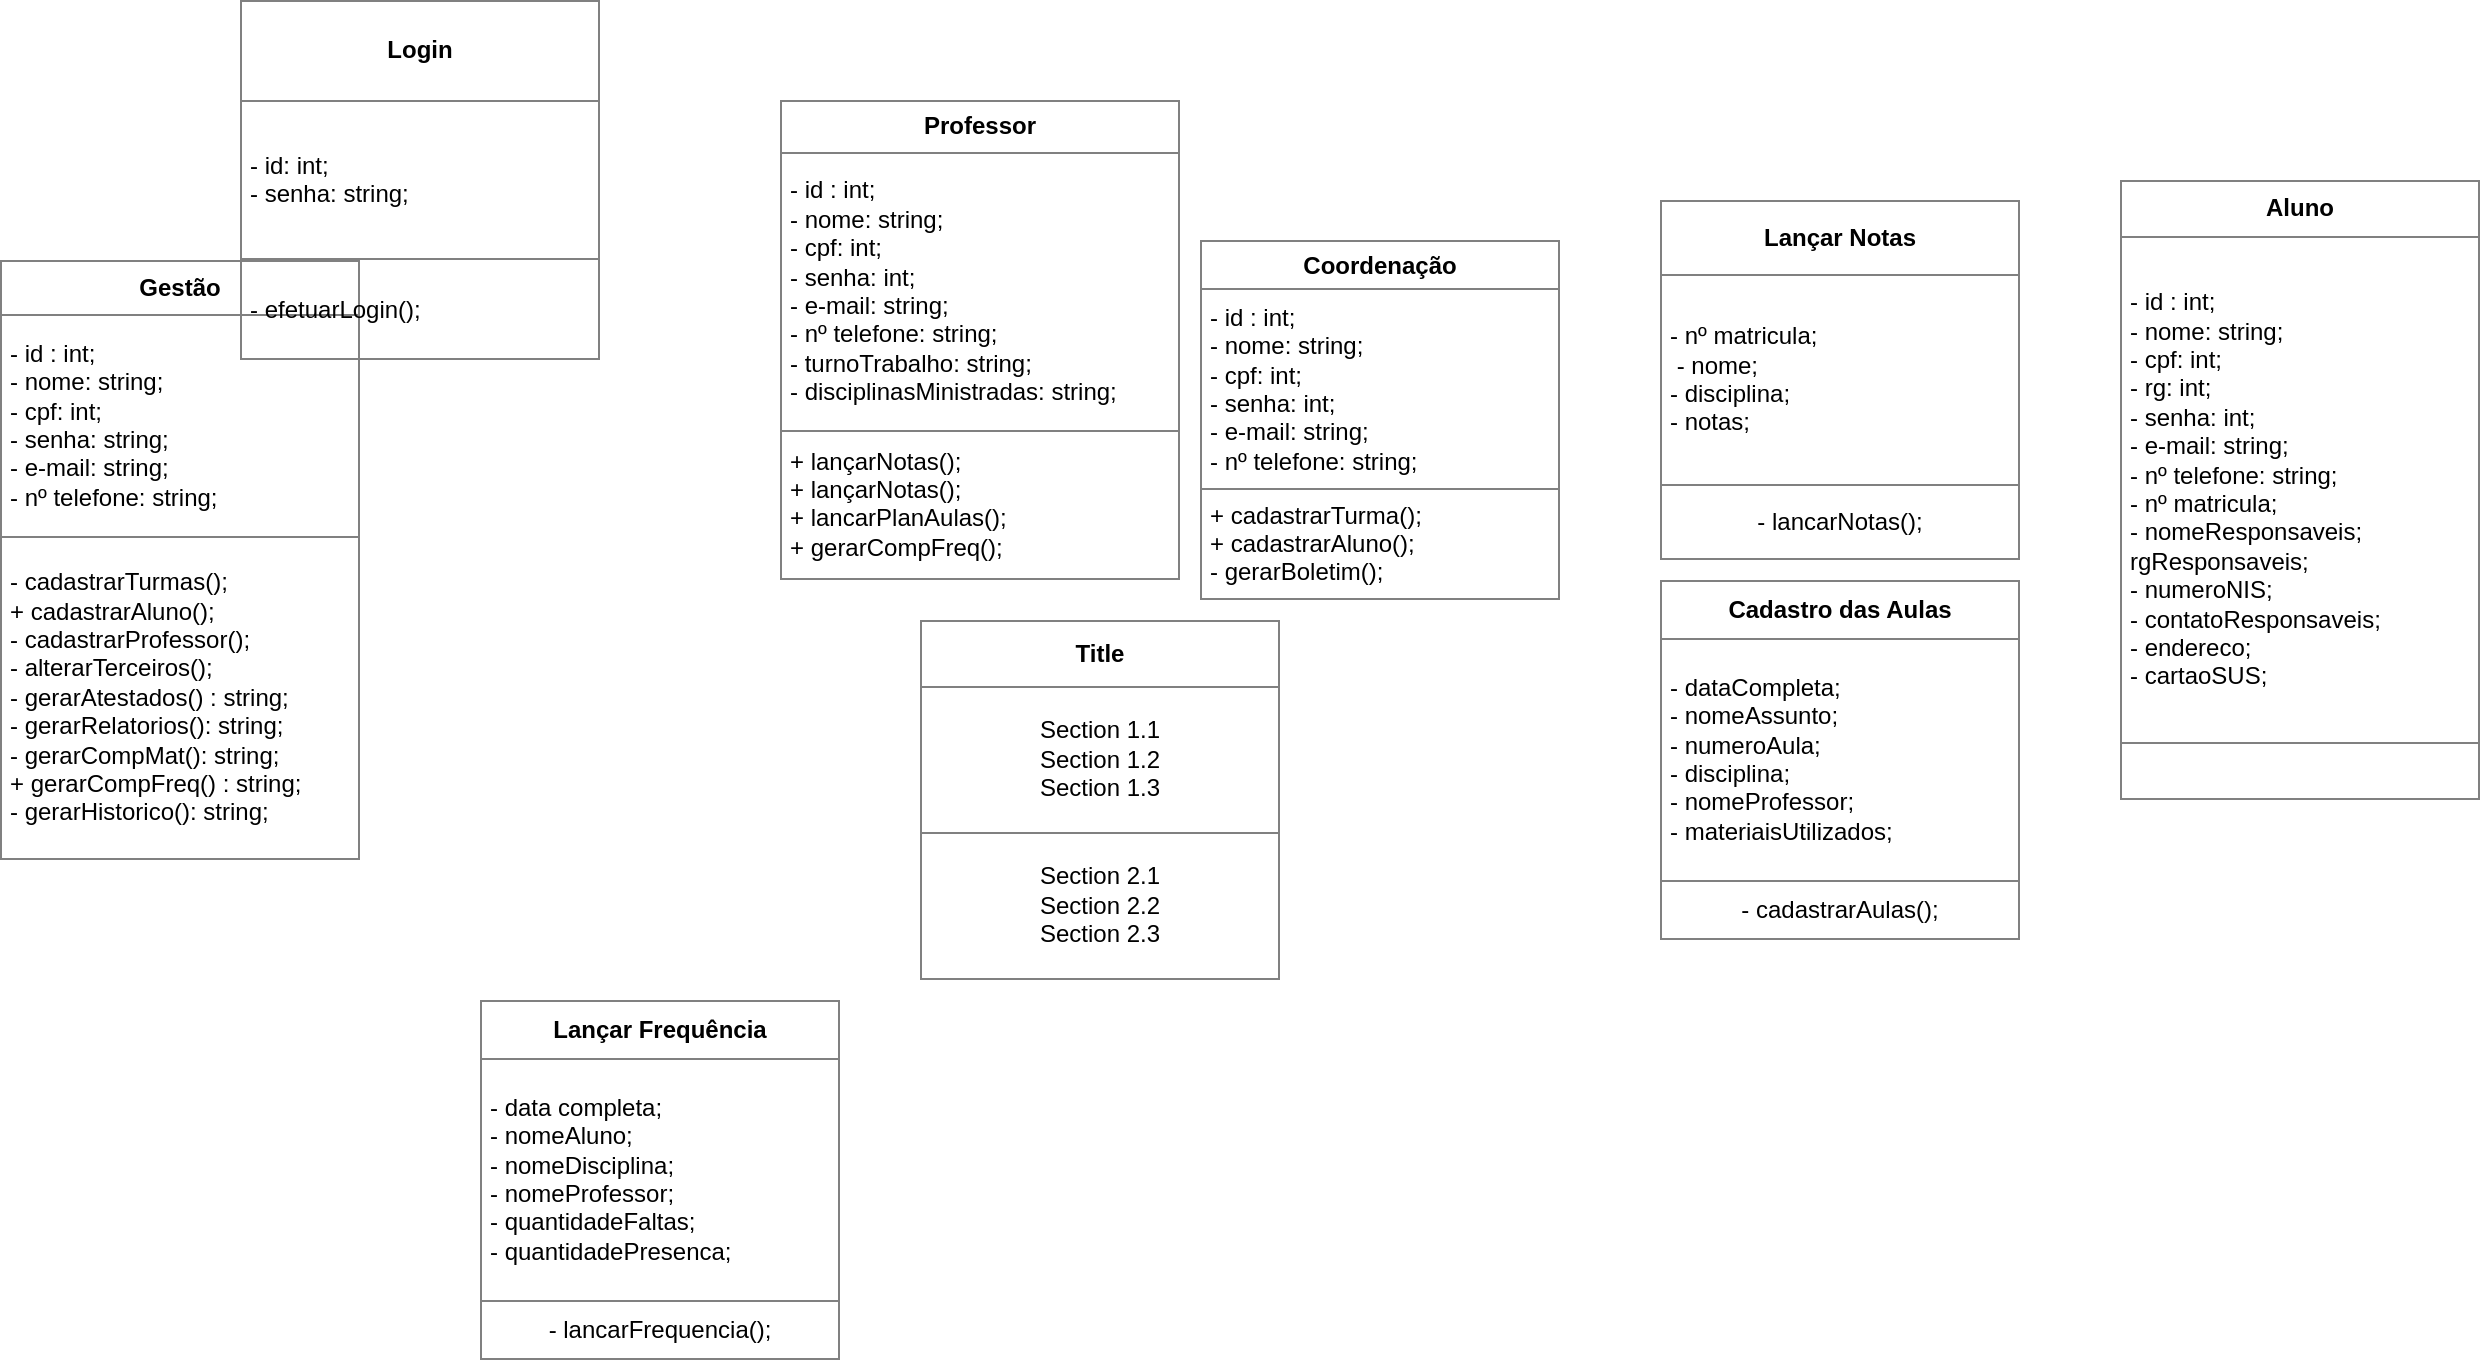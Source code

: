 <mxfile version="26.0.10">
  <diagram name="Página-1" id="cU2UZQfnezKRbgxUVfsO">
    <mxGraphModel dx="2048" dy="599" grid="1" gridSize="10" guides="1" tooltips="1" connect="1" arrows="1" fold="1" page="1" pageScale="1" pageWidth="827" pageHeight="1169" math="0" shadow="0">
      <root>
        <mxCell id="0" />
        <mxCell id="1" parent="0" />
        <mxCell id="iETXb1ONOd2IGvLU2RNQ-5" value="&lt;table border=&quot;1&quot; width=&quot;100%&quot; height=&quot;100%&quot; cellpadding=&quot;4&quot; style=&quot;width:100%;height:100%;border-collapse:collapse;&quot;&gt;&lt;tbody&gt;&lt;tr&gt;&lt;th align=&quot;center&quot;&gt;&lt;b&gt;Gestão&lt;/b&gt;&lt;/th&gt;&lt;/tr&gt;&lt;tr&gt;&lt;td&gt;- id : int;&lt;br&gt;- nome: string;&lt;br&gt;- cpf: int;&lt;br&gt;- senha: string;&lt;br&gt;- e-mail: string;&lt;br&gt;- nº telefone: string;&lt;/td&gt;&lt;/tr&gt;&lt;tr&gt;&lt;td&gt;- cadastrarTurmas();&lt;br&gt;+ cadastrarAluno();&lt;br&gt;- cadastrarProfessor();&lt;br&gt;- alterarTerceiros();&lt;br&gt;- gerarAtestados() : string;&lt;br&gt;- gerarRelatorios(): string;&lt;br&gt;- gerarCompMat(): string;&lt;br&gt;+ gerarCompFreq() : string;&lt;br&gt;- gerarHistorico(): string;&lt;br&gt;&lt;/td&gt;&lt;/tr&gt;&lt;/tbody&gt;&lt;/table&gt;" style="text;html=1;whiteSpace=wrap;strokeColor=none;fillColor=none;overflow=fill;" vertex="1" parent="1">
          <mxGeometry x="-40" y="150" width="180" height="300" as="geometry" />
        </mxCell>
        <mxCell id="iETXb1ONOd2IGvLU2RNQ-6" value="&lt;table border=&quot;1&quot; width=&quot;100%&quot; height=&quot;100%&quot; cellpadding=&quot;4&quot; style=&quot;width:100%;height:100%;border-collapse:collapse;&quot;&gt;&lt;tbody&gt;&lt;tr&gt;&lt;th align=&quot;center&quot;&gt;&lt;b&gt;Coordenação&lt;/b&gt;&lt;/th&gt;&lt;/tr&gt;&lt;tr&gt;&lt;td&gt;- id : int;&lt;br&gt;- nome: string;&lt;br&gt;- cpf: int;&lt;br&gt;- senha: int;&lt;br&gt;- e-mail: string;&lt;br&gt;- nº telefone: string;&lt;/td&gt;&lt;/tr&gt;&lt;tr&gt;&lt;td&gt;+ cadastrarTurma();&lt;br&gt;+ cadastrarAluno();&lt;br&gt;- gerarBoletim();&lt;/td&gt;&lt;/tr&gt;&lt;/tbody&gt;&lt;/table&gt;" style="text;html=1;whiteSpace=wrap;strokeColor=none;fillColor=none;overflow=fill;" vertex="1" parent="1">
          <mxGeometry x="560" y="140" width="180" height="180" as="geometry" />
        </mxCell>
        <mxCell id="iETXb1ONOd2IGvLU2RNQ-7" value="&lt;table border=&quot;1&quot; width=&quot;100%&quot; height=&quot;100%&quot; cellpadding=&quot;4&quot; style=&quot;width:100%;height:100%;border-collapse:collapse;&quot;&gt;&lt;tbody&gt;&lt;tr&gt;&lt;th align=&quot;center&quot;&gt;Professor&lt;/th&gt;&lt;/tr&gt;&lt;tr&gt;&lt;td&gt;- id : int;&lt;br&gt;- nome: string;&lt;br&gt;- cpf: int;&lt;br&gt;- senha: int;&lt;br&gt;- e-mail: string;&lt;br&gt;- nº telefone: string;&lt;span style=&quot;&quot;&gt;&lt;br&gt;- turnoTrabalho: string;&lt;br&gt;- disciplinasMinistradas: string;&lt;/span&gt;&lt;/td&gt;&lt;/tr&gt;&lt;tr&gt;&lt;td&gt;+ lançarNotas();&lt;br&gt;+ lançarNotas();&lt;br&gt;+ lancarPlanAulas();&lt;br&gt;+ gerarCompFreq();&lt;/td&gt;&lt;/tr&gt;&lt;/tbody&gt;&lt;/table&gt;" style="text;html=1;whiteSpace=wrap;strokeColor=none;fillColor=none;overflow=fill;" vertex="1" parent="1">
          <mxGeometry x="350" y="70" width="200" height="240" as="geometry" />
        </mxCell>
        <mxCell id="iETXb1ONOd2IGvLU2RNQ-9" value="&lt;table border=&quot;1&quot; width=&quot;100%&quot; height=&quot;100%&quot; cellpadding=&quot;4&quot; style=&quot;width:100%;height:100%;border-collapse:collapse;&quot;&gt;&lt;tbody&gt;&lt;tr&gt;&lt;th align=&quot;center&quot;&gt;&lt;b&gt;Login&lt;/b&gt;&lt;/th&gt;&lt;/tr&gt;&lt;tr&gt;&lt;td&gt;- id: int;&lt;br&gt;- senha: string;&lt;/td&gt;&lt;/tr&gt;&lt;tr&gt;&lt;td&gt;- efetuarLogin();&lt;/td&gt;&lt;/tr&gt;&lt;/tbody&gt;&lt;/table&gt;" style="text;html=1;whiteSpace=wrap;strokeColor=none;fillColor=none;overflow=fill;" vertex="1" parent="1">
          <mxGeometry x="80" y="20" width="180" height="180" as="geometry" />
        </mxCell>
        <mxCell id="iETXb1ONOd2IGvLU2RNQ-14" value="&lt;table border=&quot;1&quot; width=&quot;100%&quot; height=&quot;100%&quot; cellpadding=&quot;4&quot; style=&quot;width:100%;height:100%;border-collapse:collapse;&quot;&gt;&lt;tbody&gt;&lt;tr&gt;&lt;th align=&quot;center&quot;&gt;&lt;b&gt;Aluno&lt;/b&gt;&lt;/th&gt;&lt;/tr&gt;&lt;tr&gt;&lt;td&gt;&lt;span style=&quot;&quot;&gt;- id : int;&lt;/span&gt;&lt;br style=&quot;&quot;&gt;&lt;span style=&quot;&quot;&gt;- nome: string;&lt;/span&gt;&lt;br style=&quot;&quot;&gt;&lt;span style=&quot;&quot;&gt;- cpf: int;&lt;br&gt;- rg: int;&lt;br&gt;&lt;/span&gt;&lt;span style=&quot;&quot;&gt;- senha: int;&lt;/span&gt;&lt;br style=&quot;&quot;&gt;&lt;span style=&quot;&quot;&gt;- e-mail: string;&lt;/span&gt;&lt;br style=&quot;&quot;&gt;&lt;span style=&quot;&quot;&gt;- nº telefone: string;&lt;br&gt;&lt;/span&gt;&lt;span style=&quot;&quot;&gt;- nº matricula;&lt;br&gt;- nomeResponsaveis;&lt;br&gt;rgResponsaveis;&lt;br&gt;- numeroNIS;&lt;br&gt;- contatoResponsaveis;&lt;br&gt;- endereco;&lt;br&gt;- cartaoSUS;&lt;br&gt;&lt;/span&gt;&lt;/td&gt;&lt;/tr&gt;&lt;tr&gt;&lt;td&gt;&lt;br&gt;&lt;/td&gt;&lt;/tr&gt;&lt;/tbody&gt;&lt;/table&gt;" style="text;html=1;whiteSpace=wrap;strokeColor=none;fillColor=none;overflow=fill;" vertex="1" parent="1">
          <mxGeometry x="1020" y="110" width="180" height="310" as="geometry" />
        </mxCell>
        <mxCell id="iETXb1ONOd2IGvLU2RNQ-15" value="&lt;table border=&quot;1&quot; width=&quot;100%&quot; height=&quot;100%&quot; cellpadding=&quot;4&quot; style=&quot;width:100%;height:100%;border-collapse:collapse;&quot;&gt;&lt;tbody&gt;&lt;tr&gt;&lt;th align=&quot;center&quot;&gt;Lançar Notas&lt;/th&gt;&lt;/tr&gt;&lt;tr&gt;&lt;td&gt;- nº matricula;&lt;br&gt;&amp;nbsp;- nome;&lt;br&gt;- disciplina;&lt;br&gt;- notas;&lt;/td&gt;&lt;/tr&gt;&lt;tr&gt;&lt;td align=&quot;center&quot;&gt;- lancarNotas();&lt;/td&gt;&lt;/tr&gt;&lt;/tbody&gt;&lt;/table&gt;" style="text;html=1;whiteSpace=wrap;strokeColor=none;fillColor=none;overflow=fill;" vertex="1" parent="1">
          <mxGeometry x="790" y="120" width="180" height="180" as="geometry" />
        </mxCell>
        <mxCell id="iETXb1ONOd2IGvLU2RNQ-16" value="&lt;table border=&quot;1&quot; width=&quot;100%&quot; height=&quot;100%&quot; cellpadding=&quot;4&quot; style=&quot;width:100%;height:100%;border-collapse:collapse;&quot;&gt;&lt;tbody&gt;&lt;tr&gt;&lt;th align=&quot;center&quot;&gt;&lt;b&gt;Lançar Frequência&lt;/b&gt;&lt;/th&gt;&lt;/tr&gt;&lt;tr&gt;&lt;td&gt;- data completa;&lt;br&gt;- nomeAluno;&lt;br&gt;- nomeDisciplina;&lt;br&gt;- nomeProfessor;&lt;br&gt;- quantidadeFaltas;&lt;br&gt;- quantidadePresenca;&lt;/td&gt;&lt;/tr&gt;&lt;tr&gt;&lt;td align=&quot;center&quot;&gt;- lancarFrequencia();&lt;/td&gt;&lt;/tr&gt;&lt;/tbody&gt;&lt;/table&gt;" style="text;html=1;whiteSpace=wrap;strokeColor=none;fillColor=none;overflow=fill;" vertex="1" parent="1">
          <mxGeometry x="200" y="520" width="180" height="180" as="geometry" />
        </mxCell>
        <mxCell id="iETXb1ONOd2IGvLU2RNQ-17" value="&lt;table border=&quot;1&quot; width=&quot;100%&quot; height=&quot;100%&quot; cellpadding=&quot;4&quot; style=&quot;width:100%;height:100%;border-collapse:collapse;&quot;&gt;&lt;tbody&gt;&lt;tr&gt;&lt;th align=&quot;center&quot;&gt;Cadastro das Aulas&lt;/th&gt;&lt;/tr&gt;&lt;tr&gt;&lt;td&gt;- dataCompleta;&lt;br&gt;- nomeAssunto;&lt;br&gt;- numeroAula;&lt;br&gt;- disciplina;&lt;br&gt;- nomeProfessor;&lt;br&gt;- materiaisUtilizados;&lt;/td&gt;&lt;/tr&gt;&lt;tr&gt;&lt;td align=&quot;center&quot;&gt;- cadastrarAulas();&lt;/td&gt;&lt;/tr&gt;&lt;/tbody&gt;&lt;/table&gt;" style="text;html=1;whiteSpace=wrap;strokeColor=none;fillColor=none;overflow=fill;" vertex="1" parent="1">
          <mxGeometry x="790" y="310" width="180" height="180" as="geometry" />
        </mxCell>
        <mxCell id="iETXb1ONOd2IGvLU2RNQ-18" value="&lt;table border=&quot;1&quot; width=&quot;100%&quot; height=&quot;100%&quot; cellpadding=&quot;4&quot; style=&quot;width:100%;height:100%;border-collapse:collapse;&quot;&gt;&lt;tr&gt;&lt;th align=&quot;center&quot;&gt;&lt;b&gt;Title&lt;/b&gt;&lt;/th&gt;&lt;/tr&gt;&lt;tr&gt;&lt;td align=&quot;center&quot;&gt;Section 1.1&#xa;Section 1.2&#xa;Section 1.3&lt;/td&gt;&lt;/tr&gt;&lt;tr&gt;&lt;td align=&quot;center&quot;&gt;Section 2.1&#xa;Section 2.2&#xa;Section 2.3&lt;/td&gt;&lt;/tr&gt;&lt;/table&gt;" style="text;html=1;whiteSpace=wrap;strokeColor=none;fillColor=none;overflow=fill;" vertex="1" parent="1">
          <mxGeometry x="420" y="330" width="180" height="180" as="geometry" />
        </mxCell>
      </root>
    </mxGraphModel>
  </diagram>
</mxfile>
